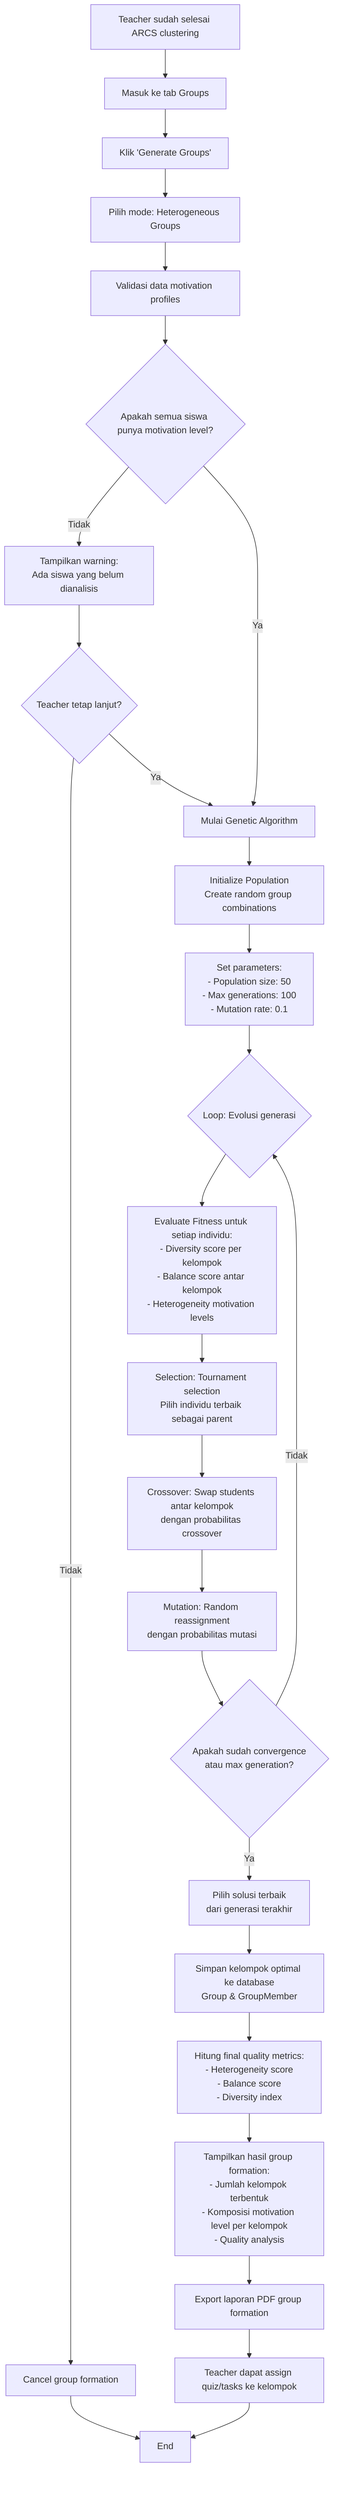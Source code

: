 flowchart TD
    A[Teacher sudah selesai ARCS clustering] --> B[Masuk ke tab Groups]
    B --> C[Klik 'Generate Groups']
    C --> D[Pilih mode: Heterogeneous Groups]
    
    D --> E[Validasi data motivation profiles]
    E --> F{Apakah semua siswa punya motivation level?}
    
    F -->|Tidak| G[Tampilkan warning:<br/>Ada siswa yang belum dianalisis]
    F -->|Ya| H[Mulai Genetic Algorithm]
    
    G --> I{Teacher tetap lanjut?}
    I -->|Tidak| J[Cancel group formation]
    I -->|Ya| H
    
    H --> K[Initialize Population<br/>Create random group combinations]
    K --> L[Set parameters:<br/>- Population size: 50<br/>- Max generations: 100<br/>- Mutation rate: 0.1]
    
    L --> M{Loop: Evolusi generasi}
    M --> N[Evaluate Fitness untuk setiap individu:<br/>- Diversity score per kelompok<br/>- Balance score antar kelompok<br/>- Heterogeneity motivation levels]
    
    N --> O[Selection: Tournament selection<br/>Pilih individu terbaik sebagai parent]
    O --> P[Crossover: Swap students antar kelompok<br/>dengan probabilitas crossover]
    P --> Q[Mutation: Random reassignment<br/>dengan probabilitas mutasi]
    
    Q --> R{Apakah sudah convergence<br/>atau max generation?}
    R -->|Tidak| M
    R -->|Ya| S[Pilih solusi terbaik<br/>dari generasi terakhir]
    
    S --> T[Simpan kelompok optimal ke database<br/>Group & GroupMember]
    T --> U[Hitung final quality metrics:<br/>- Heterogeneity score<br/>- Balance score<br/>- Diversity index]
    
    U --> V[Tampilkan hasil group formation:<br/>- Jumlah kelompok terbentuk<br/>- Komposisi motivation level per kelompok<br/>- Quality analysis]
    
    V --> W[Export laporan PDF group formation]
    W --> X[Teacher dapat assign quiz/tasks ke kelompok]
    
    J --> Y[End]
    X --> Y